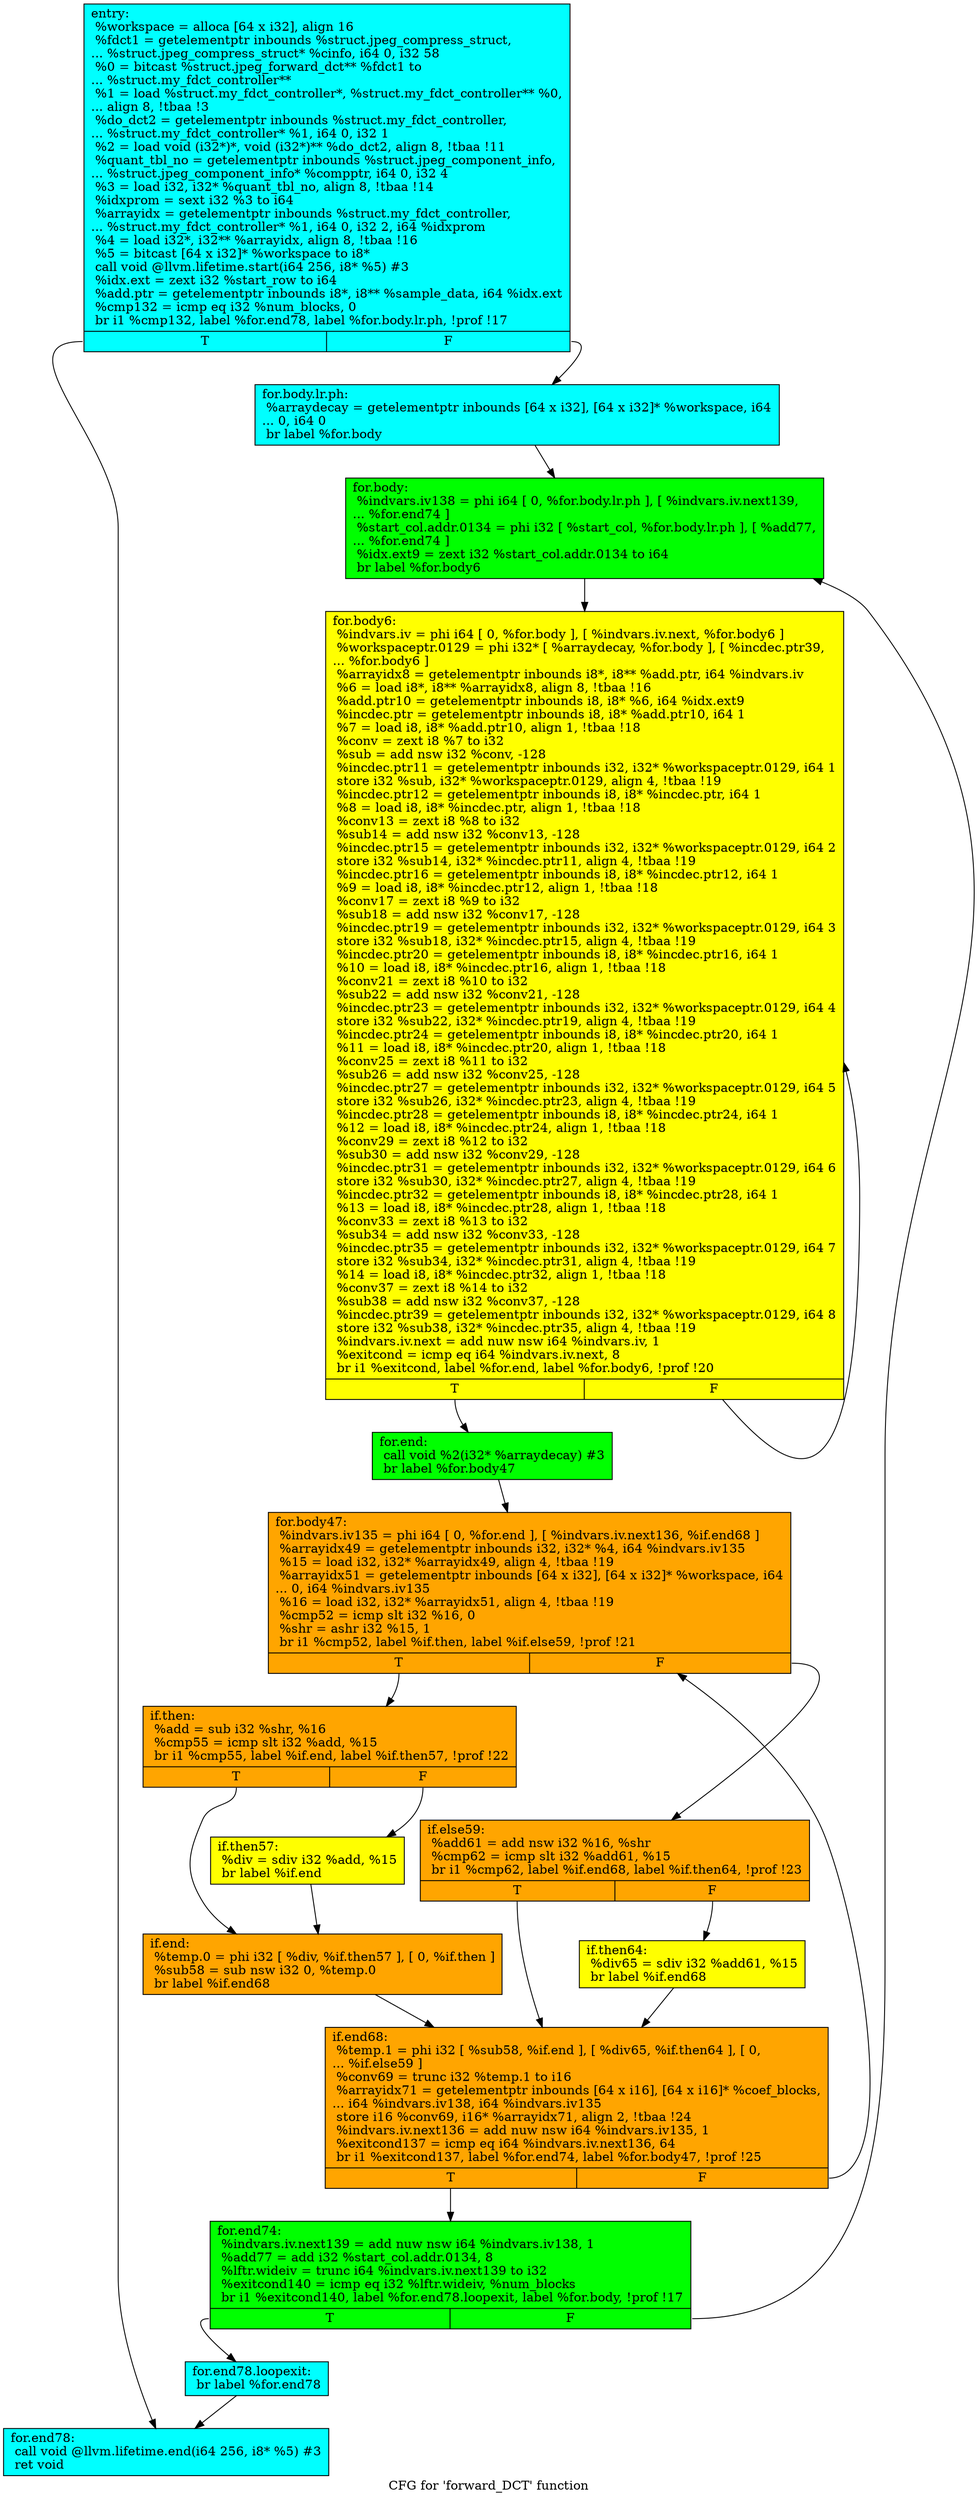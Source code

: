 digraph "CFG for 'forward_DCT' function" {
	label="CFG for 'forward_DCT' function";

	Node0x56591b0 [shape=record, style = filled, fillcolor = cyan, label="{entry:\l  %workspace = alloca [64 x i32], align 16\l  %fdct1 = getelementptr inbounds %struct.jpeg_compress_struct,\l... %struct.jpeg_compress_struct* %cinfo, i64 0, i32 58\l  %0 = bitcast %struct.jpeg_forward_dct** %fdct1 to\l... %struct.my_fdct_controller**\l  %1 = load %struct.my_fdct_controller*, %struct.my_fdct_controller** %0,\l... align 8, !tbaa !3\l  %do_dct2 = getelementptr inbounds %struct.my_fdct_controller,\l... %struct.my_fdct_controller* %1, i64 0, i32 1\l  %2 = load void (i32*)*, void (i32*)** %do_dct2, align 8, !tbaa !11\l  %quant_tbl_no = getelementptr inbounds %struct.jpeg_component_info,\l... %struct.jpeg_component_info* %compptr, i64 0, i32 4\l  %3 = load i32, i32* %quant_tbl_no, align 8, !tbaa !14\l  %idxprom = sext i32 %3 to i64\l  %arrayidx = getelementptr inbounds %struct.my_fdct_controller,\l... %struct.my_fdct_controller* %1, i64 0, i32 2, i64 %idxprom\l  %4 = load i32*, i32** %arrayidx, align 8, !tbaa !16\l  %5 = bitcast [64 x i32]* %workspace to i8*\l  call void @llvm.lifetime.start(i64 256, i8* %5) #3\l  %idx.ext = zext i32 %start_row to i64\l  %add.ptr = getelementptr inbounds i8*, i8** %sample_data, i64 %idx.ext\l  %cmp132 = icmp eq i32 %num_blocks, 0\l  br i1 %cmp132, label %for.end78, label %for.body.lr.ph, !prof !17\l|{<s0>T|<s1>F}}"];
	Node0x56591b0:s0 -> Node0x5654980;
	Node0x56591b0:s1 -> Node0x5654a30;
	Node0x5654a30 [shape=record, style = filled, fillcolor = cyan, label="{for.body.lr.ph:                                   \l  %arraydecay = getelementptr inbounds [64 x i32], [64 x i32]* %workspace, i64\l... 0, i64 0\l  br label %for.body\l}"];
	Node0x5654a30 -> Node0x5665c60;
	Node0x5665c60 [shape=record, style = filled, fillcolor = green, label="{for.body:                                         \l  %indvars.iv138 = phi i64 [ 0, %for.body.lr.ph ], [ %indvars.iv.next139,\l... %for.end74 ]\l  %start_col.addr.0134 = phi i32 [ %start_col, %for.body.lr.ph ], [ %add77,\l... %for.end74 ]\l  %idx.ext9 = zext i32 %start_col.addr.0134 to i64\l  br label %for.body6\l}"];
	Node0x5665c60 -> Node0x56543e0;
	Node0x56543e0 [shape=record, style = filled, fillcolor = yellow, label="{for.body6:                                        \l  %indvars.iv = phi i64 [ 0, %for.body ], [ %indvars.iv.next, %for.body6 ]\l  %workspaceptr.0129 = phi i32* [ %arraydecay, %for.body ], [ %incdec.ptr39,\l... %for.body6 ]\l  %arrayidx8 = getelementptr inbounds i8*, i8** %add.ptr, i64 %indvars.iv\l  %6 = load i8*, i8** %arrayidx8, align 8, !tbaa !16\l  %add.ptr10 = getelementptr inbounds i8, i8* %6, i64 %idx.ext9\l  %incdec.ptr = getelementptr inbounds i8, i8* %add.ptr10, i64 1\l  %7 = load i8, i8* %add.ptr10, align 1, !tbaa !18\l  %conv = zext i8 %7 to i32\l  %sub = add nsw i32 %conv, -128\l  %incdec.ptr11 = getelementptr inbounds i32, i32* %workspaceptr.0129, i64 1\l  store i32 %sub, i32* %workspaceptr.0129, align 4, !tbaa !19\l  %incdec.ptr12 = getelementptr inbounds i8, i8* %incdec.ptr, i64 1\l  %8 = load i8, i8* %incdec.ptr, align 1, !tbaa !18\l  %conv13 = zext i8 %8 to i32\l  %sub14 = add nsw i32 %conv13, -128\l  %incdec.ptr15 = getelementptr inbounds i32, i32* %workspaceptr.0129, i64 2\l  store i32 %sub14, i32* %incdec.ptr11, align 4, !tbaa !19\l  %incdec.ptr16 = getelementptr inbounds i8, i8* %incdec.ptr12, i64 1\l  %9 = load i8, i8* %incdec.ptr12, align 1, !tbaa !18\l  %conv17 = zext i8 %9 to i32\l  %sub18 = add nsw i32 %conv17, -128\l  %incdec.ptr19 = getelementptr inbounds i32, i32* %workspaceptr.0129, i64 3\l  store i32 %sub18, i32* %incdec.ptr15, align 4, !tbaa !19\l  %incdec.ptr20 = getelementptr inbounds i8, i8* %incdec.ptr16, i64 1\l  %10 = load i8, i8* %incdec.ptr16, align 1, !tbaa !18\l  %conv21 = zext i8 %10 to i32\l  %sub22 = add nsw i32 %conv21, -128\l  %incdec.ptr23 = getelementptr inbounds i32, i32* %workspaceptr.0129, i64 4\l  store i32 %sub22, i32* %incdec.ptr19, align 4, !tbaa !19\l  %incdec.ptr24 = getelementptr inbounds i8, i8* %incdec.ptr20, i64 1\l  %11 = load i8, i8* %incdec.ptr20, align 1, !tbaa !18\l  %conv25 = zext i8 %11 to i32\l  %sub26 = add nsw i32 %conv25, -128\l  %incdec.ptr27 = getelementptr inbounds i32, i32* %workspaceptr.0129, i64 5\l  store i32 %sub26, i32* %incdec.ptr23, align 4, !tbaa !19\l  %incdec.ptr28 = getelementptr inbounds i8, i8* %incdec.ptr24, i64 1\l  %12 = load i8, i8* %incdec.ptr24, align 1, !tbaa !18\l  %conv29 = zext i8 %12 to i32\l  %sub30 = add nsw i32 %conv29, -128\l  %incdec.ptr31 = getelementptr inbounds i32, i32* %workspaceptr.0129, i64 6\l  store i32 %sub30, i32* %incdec.ptr27, align 4, !tbaa !19\l  %incdec.ptr32 = getelementptr inbounds i8, i8* %incdec.ptr28, i64 1\l  %13 = load i8, i8* %incdec.ptr28, align 1, !tbaa !18\l  %conv33 = zext i8 %13 to i32\l  %sub34 = add nsw i32 %conv33, -128\l  %incdec.ptr35 = getelementptr inbounds i32, i32* %workspaceptr.0129, i64 7\l  store i32 %sub34, i32* %incdec.ptr31, align 4, !tbaa !19\l  %14 = load i8, i8* %incdec.ptr32, align 1, !tbaa !18\l  %conv37 = zext i8 %14 to i32\l  %sub38 = add nsw i32 %conv37, -128\l  %incdec.ptr39 = getelementptr inbounds i32, i32* %workspaceptr.0129, i64 8\l  store i32 %sub38, i32* %incdec.ptr35, align 4, !tbaa !19\l  %indvars.iv.next = add nuw nsw i64 %indvars.iv, 1\l  %exitcond = icmp eq i64 %indvars.iv.next, 8\l  br i1 %exitcond, label %for.end, label %for.body6, !prof !20\l|{<s0>T|<s1>F}}"];
	Node0x56543e0:s0 -> Node0x566a100;
	Node0x56543e0:s1 -> Node0x56543e0;
	Node0x566a100 [shape=record, style = filled, fillcolor = green, label="{for.end:                                          \l  call void %2(i32* %arraydecay) #3\l  br label %for.body47\l}"];
	Node0x566a100 -> Node0x566a3d0;
	Node0x566a3d0 [shape=record, style = filled, fillcolor = orange, label="{for.body47:                                       \l  %indvars.iv135 = phi i64 [ 0, %for.end ], [ %indvars.iv.next136, %if.end68 ]\l  %arrayidx49 = getelementptr inbounds i32, i32* %4, i64 %indvars.iv135\l  %15 = load i32, i32* %arrayidx49, align 4, !tbaa !19\l  %arrayidx51 = getelementptr inbounds [64 x i32], [64 x i32]* %workspace, i64\l... 0, i64 %indvars.iv135\l  %16 = load i32, i32* %arrayidx51, align 4, !tbaa !19\l  %cmp52 = icmp slt i32 %16, 0\l  %shr = ashr i32 %15, 1\l  br i1 %cmp52, label %if.then, label %if.else59, !prof !21\l|{<s0>T|<s1>F}}"];
	Node0x566a3d0:s0 -> Node0x566aa70;
	Node0x566a3d0:s1 -> Node0x566ab40;
	Node0x566aa70 [shape=record, style = filled, fillcolor = orange, label="{if.then:                                          \l  %add = sub i32 %shr, %16\l  %cmp55 = icmp slt i32 %add, %15\l  br i1 %cmp55, label %if.end, label %if.then57, !prof !22\l|{<s0>T|<s1>F}}"];
	Node0x566aa70:s0 -> Node0x566af20;
	Node0x566aa70:s1 -> Node0x566af90;
	Node0x566af90 [shape=record, style = filled, fillcolor = yellow, label="{if.then57:                                        \l  %div = sdiv i32 %add, %15\l  br label %if.end\l}"];
	Node0x566af90 -> Node0x566af20;
	Node0x566af20 [shape=record, style = filled, fillcolor = orange, label="{if.end:                                           \l  %temp.0 = phi i32 [ %div, %if.then57 ], [ 0, %if.then ]\l  %sub58 = sub nsw i32 0, %temp.0\l  br label %if.end68\l}"];
	Node0x566af20 -> Node0x566a4c0;
	Node0x566ab40 [shape=record, style = filled, fillcolor = orange, label="{if.else59:                                        \l  %add61 = add nsw i32 %16, %shr\l  %cmp62 = icmp slt i32 %add61, %15\l  br i1 %cmp62, label %if.end68, label %if.then64, !prof !23\l|{<s0>T|<s1>F}}"];
	Node0x566ab40:s0 -> Node0x566a4c0;
	Node0x566ab40:s1 -> Node0x566b580;
	Node0x566b580 [shape=record, style = filled, fillcolor = yellow, label="{if.then64:                                        \l  %div65 = sdiv i32 %add61, %15\l  br label %if.end68\l}"];
	Node0x566b580 -> Node0x566a4c0;
	Node0x566a4c0 [shape=record, style = filled, fillcolor = orange, label="{if.end68:                                         \l  %temp.1 = phi i32 [ %sub58, %if.end ], [ %div65, %if.then64 ], [ 0,\l... %if.else59 ]\l  %conv69 = trunc i32 %temp.1 to i16\l  %arrayidx71 = getelementptr inbounds [64 x i16], [64 x i16]* %coef_blocks,\l... i64 %indvars.iv138, i64 %indvars.iv135\l  store i16 %conv69, i16* %arrayidx71, align 2, !tbaa !24\l  %indvars.iv.next136 = add nuw nsw i64 %indvars.iv135, 1\l  %exitcond137 = icmp eq i64 %indvars.iv.next136, 64\l  br i1 %exitcond137, label %for.end74, label %for.body47, !prof !25\l|{<s0>T|<s1>F}}"];
	Node0x566a4c0:s0 -> Node0x5665de0;
	Node0x566a4c0:s1 -> Node0x566a3d0;
	Node0x5665de0 [shape=record, style = filled, fillcolor = green, label="{for.end74:                                        \l  %indvars.iv.next139 = add nuw nsw i64 %indvars.iv138, 1\l  %add77 = add i32 %start_col.addr.0134, 8\l  %lftr.wideiv = trunc i64 %indvars.iv.next139 to i32\l  %exitcond140 = icmp eq i32 %lftr.wideiv, %num_blocks\l  br i1 %exitcond140, label %for.end78.loopexit, label %for.body, !prof !17\l|{<s0>T|<s1>F}}"];
	Node0x5665de0:s0 -> Node0x566bf90;
	Node0x5665de0:s1 -> Node0x5665c60;
	Node0x566bf90 [shape=record, style = filled, fillcolor = cyan, label="{for.end78.loopexit:                               \l  br label %for.end78\l}"];
	Node0x566bf90 -> Node0x5654980;
	Node0x5654980 [shape=record, style = filled, fillcolor = cyan, label="{for.end78:                                        \l  call void @llvm.lifetime.end(i64 256, i8* %5) #3\l  ret void\l}"];
}
